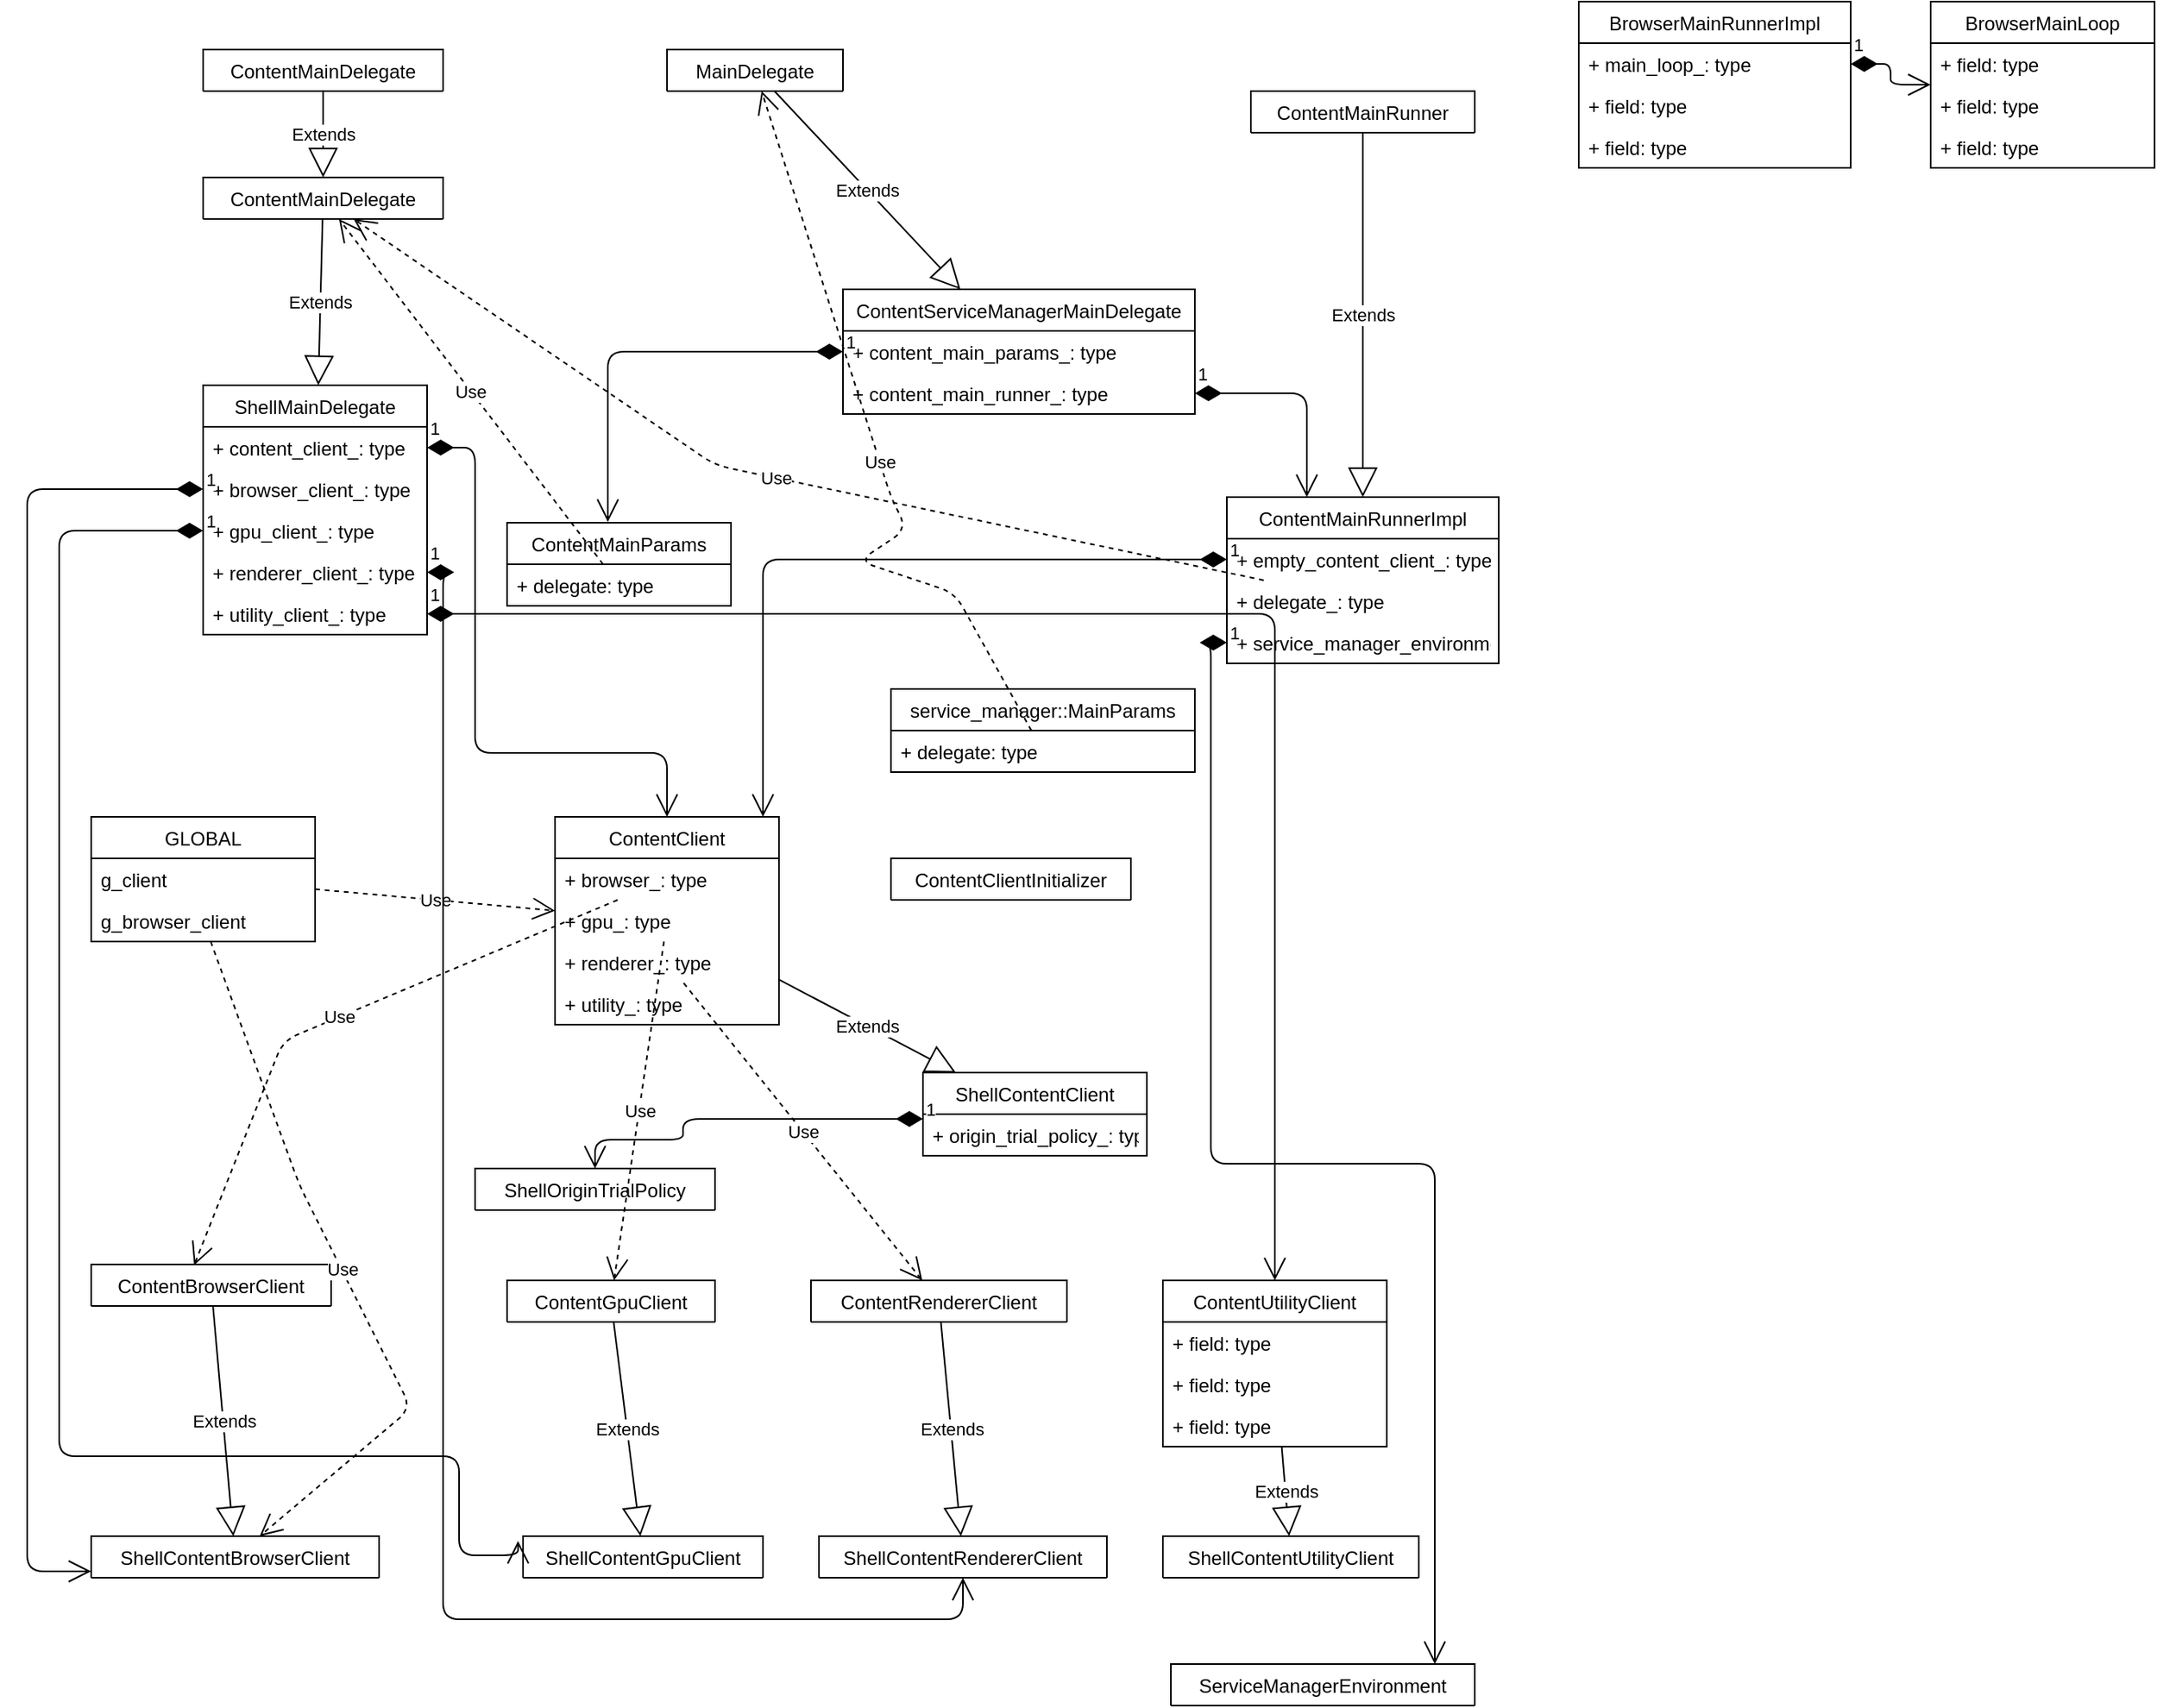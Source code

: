 <mxfile version="12.4.2" type="device" pages="1"><diagram id="yb6-rjvXr2OCw1s4o7pQ" name="Page-1"><mxGraphModel dx="1922" dy="922" grid="1" gridSize="10" guides="1" tooltips="1" connect="1" arrows="1" fold="1" page="1" pageScale="1" pageWidth="850" pageHeight="1100" math="0" shadow="0"><root><mxCell id="0"/><mxCell id="1" parent="0"/><mxCell id="ivxjMVcJkZJAWWNHjHma-1" value="ContentMainDelegate" style="swimlane;fontStyle=0;childLayout=stackLayout;horizontal=1;startSize=26;fillColor=none;horizontalStack=0;resizeParent=1;resizeParentMax=0;resizeLast=0;collapsible=1;marginBottom=0;" parent="1" vertex="1" collapsed="1"><mxGeometry x="20" y="70" width="150" height="26" as="geometry"><mxRectangle x="20" y="20" width="140" height="104" as="alternateBounds"/></mxGeometry></mxCell><mxCell id="ivxjMVcJkZJAWWNHjHma-2" value="+ field: type" style="text;strokeColor=none;fillColor=none;align=left;verticalAlign=top;spacingLeft=4;spacingRight=4;overflow=hidden;rotatable=0;points=[[0,0.5],[1,0.5]];portConstraint=eastwest;" parent="ivxjMVcJkZJAWWNHjHma-1" vertex="1"><mxGeometry y="26" width="150" height="26" as="geometry"/></mxCell><mxCell id="ivxjMVcJkZJAWWNHjHma-3" value="+ field: type" style="text;strokeColor=none;fillColor=none;align=left;verticalAlign=top;spacingLeft=4;spacingRight=4;overflow=hidden;rotatable=0;points=[[0,0.5],[1,0.5]];portConstraint=eastwest;" parent="ivxjMVcJkZJAWWNHjHma-1" vertex="1"><mxGeometry y="52" width="150" height="26" as="geometry"/></mxCell><mxCell id="ivxjMVcJkZJAWWNHjHma-4" value="+ field: type" style="text;strokeColor=none;fillColor=none;align=left;verticalAlign=top;spacingLeft=4;spacingRight=4;overflow=hidden;rotatable=0;points=[[0,0.5],[1,0.5]];portConstraint=eastwest;" parent="ivxjMVcJkZJAWWNHjHma-1" vertex="1"><mxGeometry y="78" width="150" height="26" as="geometry"/></mxCell><mxCell id="ivxjMVcJkZJAWWNHjHma-5" value="ContentMainDelegate" style="swimlane;fontStyle=0;childLayout=stackLayout;horizontal=1;startSize=26;fillColor=none;horizontalStack=0;resizeParent=1;resizeParentMax=0;resizeLast=0;collapsible=1;marginBottom=0;" parent="1" vertex="1" collapsed="1"><mxGeometry x="20" y="150" width="150" height="26" as="geometry"><mxRectangle x="20" y="150" width="140" height="104" as="alternateBounds"/></mxGeometry></mxCell><mxCell id="ivxjMVcJkZJAWWNHjHma-6" value="+ field: type" style="text;strokeColor=none;fillColor=none;align=left;verticalAlign=top;spacingLeft=4;spacingRight=4;overflow=hidden;rotatable=0;points=[[0,0.5],[1,0.5]];portConstraint=eastwest;" parent="ivxjMVcJkZJAWWNHjHma-5" vertex="1"><mxGeometry y="26" width="150" height="26" as="geometry"/></mxCell><mxCell id="ivxjMVcJkZJAWWNHjHma-7" value="+ field: type" style="text;strokeColor=none;fillColor=none;align=left;verticalAlign=top;spacingLeft=4;spacingRight=4;overflow=hidden;rotatable=0;points=[[0,0.5],[1,0.5]];portConstraint=eastwest;" parent="ivxjMVcJkZJAWWNHjHma-5" vertex="1"><mxGeometry y="52" width="150" height="26" as="geometry"/></mxCell><mxCell id="ivxjMVcJkZJAWWNHjHma-8" value="+ field: type" style="text;strokeColor=none;fillColor=none;align=left;verticalAlign=top;spacingLeft=4;spacingRight=4;overflow=hidden;rotatable=0;points=[[0,0.5],[1,0.5]];portConstraint=eastwest;" parent="ivxjMVcJkZJAWWNHjHma-5" vertex="1"><mxGeometry y="78" width="150" height="26" as="geometry"/></mxCell><mxCell id="ivxjMVcJkZJAWWNHjHma-9" value="ShellMainDelegate" style="swimlane;fontStyle=0;childLayout=stackLayout;horizontal=1;startSize=26;fillColor=none;horizontalStack=0;resizeParent=1;resizeParentMax=0;resizeLast=0;collapsible=1;marginBottom=0;" parent="1" vertex="1"><mxGeometry x="20" y="280" width="140" height="156" as="geometry"/></mxCell><mxCell id="ivxjMVcJkZJAWWNHjHma-10" value="+ content_client_: type" style="text;strokeColor=none;fillColor=none;align=left;verticalAlign=top;spacingLeft=4;spacingRight=4;overflow=hidden;rotatable=0;points=[[0,0.5],[1,0.5]];portConstraint=eastwest;" parent="ivxjMVcJkZJAWWNHjHma-9" vertex="1"><mxGeometry y="26" width="140" height="26" as="geometry"/></mxCell><mxCell id="ivxjMVcJkZJAWWNHjHma-11" value="+ browser_client_: type" style="text;strokeColor=none;fillColor=none;align=left;verticalAlign=top;spacingLeft=4;spacingRight=4;overflow=hidden;rotatable=0;points=[[0,0.5],[1,0.5]];portConstraint=eastwest;" parent="ivxjMVcJkZJAWWNHjHma-9" vertex="1"><mxGeometry y="52" width="140" height="26" as="geometry"/></mxCell><mxCell id="ivxjMVcJkZJAWWNHjHma-12" value="+ gpu_client_: type" style="text;strokeColor=none;fillColor=none;align=left;verticalAlign=top;spacingLeft=4;spacingRight=4;overflow=hidden;rotatable=0;points=[[0,0.5],[1,0.5]];portConstraint=eastwest;" parent="ivxjMVcJkZJAWWNHjHma-9" vertex="1"><mxGeometry y="78" width="140" height="26" as="geometry"/></mxCell><mxCell id="ivxjMVcJkZJAWWNHjHma-104" value="+ renderer_client_: type" style="text;strokeColor=none;fillColor=none;align=left;verticalAlign=top;spacingLeft=4;spacingRight=4;overflow=hidden;rotatable=0;points=[[0,0.5],[1,0.5]];portConstraint=eastwest;" parent="ivxjMVcJkZJAWWNHjHma-9" vertex="1"><mxGeometry y="104" width="140" height="26" as="geometry"/></mxCell><mxCell id="ivxjMVcJkZJAWWNHjHma-121" value="+ utility_client_: type" style="text;strokeColor=none;fillColor=none;align=left;verticalAlign=top;spacingLeft=4;spacingRight=4;overflow=hidden;rotatable=0;points=[[0,0.5],[1,0.5]];portConstraint=eastwest;" parent="ivxjMVcJkZJAWWNHjHma-9" vertex="1"><mxGeometry y="130" width="140" height="26" as="geometry"/></mxCell><mxCell id="ivxjMVcJkZJAWWNHjHma-13" value="Extends" style="endArrow=block;endSize=16;endFill=0;html=1;" parent="1" source="ivxjMVcJkZJAWWNHjHma-1" target="ivxjMVcJkZJAWWNHjHma-5" edge="1"><mxGeometry width="160" relative="1" as="geometry"><mxPoint x="20" y="410" as="sourcePoint"/><mxPoint x="180" y="410" as="targetPoint"/></mxGeometry></mxCell><mxCell id="ivxjMVcJkZJAWWNHjHma-14" value="Extends" style="endArrow=block;endSize=16;endFill=0;html=1;" parent="1" source="ivxjMVcJkZJAWWNHjHma-5" target="ivxjMVcJkZJAWWNHjHma-9" edge="1"><mxGeometry width="160" relative="1" as="geometry"><mxPoint x="100" y="134" as="sourcePoint"/><mxPoint x="100" y="160" as="targetPoint"/></mxGeometry></mxCell><mxCell id="ivxjMVcJkZJAWWNHjHma-15" value="ContentMainParams" style="swimlane;fontStyle=0;childLayout=stackLayout;horizontal=1;startSize=26;fillColor=none;horizontalStack=0;resizeParent=1;resizeParentMax=0;resizeLast=0;collapsible=1;marginBottom=0;" parent="1" vertex="1"><mxGeometry x="210" y="366" width="140" height="52" as="geometry"/></mxCell><mxCell id="ivxjMVcJkZJAWWNHjHma-16" value="+ delegate: type" style="text;strokeColor=none;fillColor=none;align=left;verticalAlign=top;spacingLeft=4;spacingRight=4;overflow=hidden;rotatable=0;points=[[0,0.5],[1,0.5]];portConstraint=eastwest;" parent="ivxjMVcJkZJAWWNHjHma-15" vertex="1"><mxGeometry y="26" width="140" height="26" as="geometry"/></mxCell><mxCell id="ivxjMVcJkZJAWWNHjHma-19" value="Use" style="endArrow=open;endSize=12;dashed=1;html=1;" parent="1" source="ivxjMVcJkZJAWWNHjHma-16" target="ivxjMVcJkZJAWWNHjHma-5" edge="1"><mxGeometry width="160" relative="1" as="geometry"><mxPoint x="20" y="410" as="sourcePoint"/><mxPoint x="180" y="410" as="targetPoint"/></mxGeometry></mxCell><mxCell id="ivxjMVcJkZJAWWNHjHma-20" value="MainDelegate" style="swimlane;fontStyle=0;childLayout=stackLayout;horizontal=1;startSize=26;fillColor=none;horizontalStack=0;resizeParent=1;resizeParentMax=0;resizeLast=0;collapsible=1;marginBottom=0;" parent="1" vertex="1" collapsed="1"><mxGeometry x="310" y="70" width="110" height="26" as="geometry"><mxRectangle x="300" y="20" width="140" height="104" as="alternateBounds"/></mxGeometry></mxCell><mxCell id="ivxjMVcJkZJAWWNHjHma-21" value="+ field: type" style="text;strokeColor=none;fillColor=none;align=left;verticalAlign=top;spacingLeft=4;spacingRight=4;overflow=hidden;rotatable=0;points=[[0,0.5],[1,0.5]];portConstraint=eastwest;" parent="ivxjMVcJkZJAWWNHjHma-20" vertex="1"><mxGeometry y="26" width="110" height="26" as="geometry"/></mxCell><mxCell id="ivxjMVcJkZJAWWNHjHma-22" value="+ field: type" style="text;strokeColor=none;fillColor=none;align=left;verticalAlign=top;spacingLeft=4;spacingRight=4;overflow=hidden;rotatable=0;points=[[0,0.5],[1,0.5]];portConstraint=eastwest;" parent="ivxjMVcJkZJAWWNHjHma-20" vertex="1"><mxGeometry y="52" width="110" height="26" as="geometry"/></mxCell><mxCell id="ivxjMVcJkZJAWWNHjHma-23" value="+ field: type" style="text;strokeColor=none;fillColor=none;align=left;verticalAlign=top;spacingLeft=4;spacingRight=4;overflow=hidden;rotatable=0;points=[[0,0.5],[1,0.5]];portConstraint=eastwest;" parent="ivxjMVcJkZJAWWNHjHma-20" vertex="1"><mxGeometry y="78" width="110" height="26" as="geometry"/></mxCell><mxCell id="ivxjMVcJkZJAWWNHjHma-24" value="ContentServiceManagerMainDelegate" style="swimlane;fontStyle=0;childLayout=stackLayout;horizontal=1;startSize=26;fillColor=none;horizontalStack=0;resizeParent=1;resizeParentMax=0;resizeLast=0;collapsible=1;marginBottom=0;" parent="1" vertex="1"><mxGeometry x="420" y="220" width="220" height="78" as="geometry"/></mxCell><mxCell id="ivxjMVcJkZJAWWNHjHma-25" value="+ content_main_params_: type" style="text;strokeColor=none;fillColor=none;align=left;verticalAlign=top;spacingLeft=4;spacingRight=4;overflow=hidden;rotatable=0;points=[[0,0.5],[1,0.5]];portConstraint=eastwest;" parent="ivxjMVcJkZJAWWNHjHma-24" vertex="1"><mxGeometry y="26" width="220" height="26" as="geometry"/></mxCell><mxCell id="ivxjMVcJkZJAWWNHjHma-26" value="+ content_main_runner_: type" style="text;strokeColor=none;fillColor=none;align=left;verticalAlign=top;spacingLeft=4;spacingRight=4;overflow=hidden;rotatable=0;points=[[0,0.5],[1,0.5]];portConstraint=eastwest;" parent="ivxjMVcJkZJAWWNHjHma-24" vertex="1"><mxGeometry y="52" width="220" height="26" as="geometry"/></mxCell><mxCell id="ivxjMVcJkZJAWWNHjHma-28" value="Extends" style="endArrow=block;endSize=16;endFill=0;html=1;" parent="1" source="ivxjMVcJkZJAWWNHjHma-20" target="ivxjMVcJkZJAWWNHjHma-24" edge="1"><mxGeometry width="160" relative="1" as="geometry"><mxPoint x="20" y="410" as="sourcePoint"/><mxPoint x="180" y="410" as="targetPoint"/></mxGeometry></mxCell><mxCell id="ivxjMVcJkZJAWWNHjHma-29" value="1" style="endArrow=open;html=1;endSize=12;startArrow=diamondThin;startSize=14;startFill=1;edgeStyle=orthogonalEdgeStyle;align=left;verticalAlign=bottom;entryX=0.45;entryY=-0.01;entryDx=0;entryDy=0;entryPerimeter=0;" parent="1" source="ivxjMVcJkZJAWWNHjHma-25" target="ivxjMVcJkZJAWWNHjHma-15" edge="1"><mxGeometry x="-1" y="3" relative="1" as="geometry"><mxPoint x="20" y="450" as="sourcePoint"/><mxPoint x="180" y="450" as="targetPoint"/></mxGeometry></mxCell><mxCell id="ivxjMVcJkZJAWWNHjHma-30" value="ContentMainRunner" style="swimlane;fontStyle=0;childLayout=stackLayout;horizontal=1;startSize=26;fillColor=none;horizontalStack=0;resizeParent=1;resizeParentMax=0;resizeLast=0;collapsible=1;marginBottom=0;" parent="1" vertex="1" collapsed="1"><mxGeometry x="675" y="96" width="140" height="26" as="geometry"><mxRectangle x="670" y="40" width="140" height="104" as="alternateBounds"/></mxGeometry></mxCell><mxCell id="ivxjMVcJkZJAWWNHjHma-31" value="+ field: type" style="text;strokeColor=none;fillColor=none;align=left;verticalAlign=top;spacingLeft=4;spacingRight=4;overflow=hidden;rotatable=0;points=[[0,0.5],[1,0.5]];portConstraint=eastwest;" parent="ivxjMVcJkZJAWWNHjHma-30" vertex="1"><mxGeometry y="26" width="140" height="26" as="geometry"/></mxCell><mxCell id="ivxjMVcJkZJAWWNHjHma-32" value="+ field: type" style="text;strokeColor=none;fillColor=none;align=left;verticalAlign=top;spacingLeft=4;spacingRight=4;overflow=hidden;rotatable=0;points=[[0,0.5],[1,0.5]];portConstraint=eastwest;" parent="ivxjMVcJkZJAWWNHjHma-30" vertex="1"><mxGeometry y="52" width="140" height="26" as="geometry"/></mxCell><mxCell id="ivxjMVcJkZJAWWNHjHma-33" value="+ field: type" style="text;strokeColor=none;fillColor=none;align=left;verticalAlign=top;spacingLeft=4;spacingRight=4;overflow=hidden;rotatable=0;points=[[0,0.5],[1,0.5]];portConstraint=eastwest;" parent="ivxjMVcJkZJAWWNHjHma-30" vertex="1"><mxGeometry y="78" width="140" height="26" as="geometry"/></mxCell><mxCell id="ivxjMVcJkZJAWWNHjHma-34" value="ContentMainRunnerImpl" style="swimlane;fontStyle=0;childLayout=stackLayout;horizontal=1;startSize=26;fillColor=none;horizontalStack=0;resizeParent=1;resizeParentMax=0;resizeLast=0;collapsible=1;marginBottom=0;" parent="1" vertex="1"><mxGeometry x="660" y="350" width="170" height="104" as="geometry"/></mxCell><mxCell id="ivxjMVcJkZJAWWNHjHma-35" value="+ empty_content_client_: type" style="text;strokeColor=none;fillColor=none;align=left;verticalAlign=top;spacingLeft=4;spacingRight=4;overflow=hidden;rotatable=0;points=[[0,0.5],[1,0.5]];portConstraint=eastwest;" parent="ivxjMVcJkZJAWWNHjHma-34" vertex="1"><mxGeometry y="26" width="170" height="26" as="geometry"/></mxCell><mxCell id="ivxjMVcJkZJAWWNHjHma-37" value="+ delegate_: type" style="text;strokeColor=none;fillColor=none;align=left;verticalAlign=top;spacingLeft=4;spacingRight=4;overflow=hidden;rotatable=0;points=[[0,0.5],[1,0.5]];portConstraint=eastwest;" parent="ivxjMVcJkZJAWWNHjHma-34" vertex="1"><mxGeometry y="52" width="170" height="26" as="geometry"/></mxCell><mxCell id="ivxjMVcJkZJAWWNHjHma-123" value="+ service_manager_environment_: type" style="text;strokeColor=none;fillColor=none;align=left;verticalAlign=top;spacingLeft=4;spacingRight=4;overflow=hidden;rotatable=0;points=[[0,0.5],[1,0.5]];portConstraint=eastwest;" parent="ivxjMVcJkZJAWWNHjHma-34" vertex="1"><mxGeometry y="78" width="170" height="26" as="geometry"/></mxCell><mxCell id="ivxjMVcJkZJAWWNHjHma-38" value="Extends" style="endArrow=block;endSize=16;endFill=0;html=1;" parent="1" source="ivxjMVcJkZJAWWNHjHma-30" target="ivxjMVcJkZJAWWNHjHma-34" edge="1"><mxGeometry width="160" relative="1" as="geometry"><mxPoint x="20" y="450" as="sourcePoint"/><mxPoint x="180" y="450" as="targetPoint"/></mxGeometry></mxCell><mxCell id="ivxjMVcJkZJAWWNHjHma-39" value="ContentClient" style="swimlane;fontStyle=0;childLayout=stackLayout;horizontal=1;startSize=26;fillColor=none;horizontalStack=0;resizeParent=1;resizeParentMax=0;resizeLast=0;collapsible=1;marginBottom=0;" parent="1" vertex="1"><mxGeometry x="240" y="550" width="140" height="130" as="geometry"/></mxCell><mxCell id="ivxjMVcJkZJAWWNHjHma-40" value="+ browser_: type" style="text;strokeColor=none;fillColor=none;align=left;verticalAlign=top;spacingLeft=4;spacingRight=4;overflow=hidden;rotatable=0;points=[[0,0.5],[1,0.5]];portConstraint=eastwest;" parent="ivxjMVcJkZJAWWNHjHma-39" vertex="1"><mxGeometry y="26" width="140" height="26" as="geometry"/></mxCell><mxCell id="ivxjMVcJkZJAWWNHjHma-41" value="+ gpu_: type" style="text;strokeColor=none;fillColor=none;align=left;verticalAlign=top;spacingLeft=4;spacingRight=4;overflow=hidden;rotatable=0;points=[[0,0.5],[1,0.5]];portConstraint=eastwest;" parent="ivxjMVcJkZJAWWNHjHma-39" vertex="1"><mxGeometry y="52" width="140" height="26" as="geometry"/></mxCell><mxCell id="ivxjMVcJkZJAWWNHjHma-42" value="+ renderer_: type" style="text;strokeColor=none;fillColor=none;align=left;verticalAlign=top;spacingLeft=4;spacingRight=4;overflow=hidden;rotatable=0;points=[[0,0.5],[1,0.5]];portConstraint=eastwest;" parent="ivxjMVcJkZJAWWNHjHma-39" vertex="1"><mxGeometry y="78" width="140" height="26" as="geometry"/></mxCell><mxCell id="ivxjMVcJkZJAWWNHjHma-111" value="+ utility_: type" style="text;strokeColor=none;fillColor=none;align=left;verticalAlign=top;spacingLeft=4;spacingRight=4;overflow=hidden;rotatable=0;points=[[0,0.5],[1,0.5]];portConstraint=eastwest;" parent="ivxjMVcJkZJAWWNHjHma-39" vertex="1"><mxGeometry y="104" width="140" height="26" as="geometry"/></mxCell><mxCell id="ivxjMVcJkZJAWWNHjHma-43" value="1" style="endArrow=open;html=1;endSize=12;startArrow=diamondThin;startSize=14;startFill=1;edgeStyle=orthogonalEdgeStyle;align=left;verticalAlign=bottom;" parent="1" source="ivxjMVcJkZJAWWNHjHma-35" target="ivxjMVcJkZJAWWNHjHma-39" edge="1"><mxGeometry x="-1" y="3" relative="1" as="geometry"><mxPoint x="430" y="269" as="sourcePoint"/><mxPoint x="323" y="329" as="targetPoint"/><Array as="points"><mxPoint x="370" y="389"/></Array></mxGeometry></mxCell><mxCell id="ivxjMVcJkZJAWWNHjHma-44" value="1" style="endArrow=open;html=1;endSize=12;startArrow=diamondThin;startSize=14;startFill=1;edgeStyle=orthogonalEdgeStyle;align=left;verticalAlign=bottom;" parent="1" source="ivxjMVcJkZJAWWNHjHma-26" target="ivxjMVcJkZJAWWNHjHma-34" edge="1"><mxGeometry x="-1" y="3" relative="1" as="geometry"><mxPoint x="840" y="399" as="sourcePoint"/><mxPoint x="540" y="470" as="targetPoint"/><Array as="points"><mxPoint x="710" y="285"/></Array></mxGeometry></mxCell><mxCell id="ivxjMVcJkZJAWWNHjHma-45" value="service_manager::MainParams" style="swimlane;fontStyle=0;childLayout=stackLayout;horizontal=1;startSize=26;fillColor=none;horizontalStack=0;resizeParent=1;resizeParentMax=0;resizeLast=0;collapsible=1;marginBottom=0;" parent="1" vertex="1"><mxGeometry x="450" y="470" width="190" height="52" as="geometry"/></mxCell><mxCell id="ivxjMVcJkZJAWWNHjHma-46" value="+ delegate: type" style="text;strokeColor=none;fillColor=none;align=left;verticalAlign=top;spacingLeft=4;spacingRight=4;overflow=hidden;rotatable=0;points=[[0,0.5],[1,0.5]];portConstraint=eastwest;" parent="ivxjMVcJkZJAWWNHjHma-45" vertex="1"><mxGeometry y="26" width="190" height="26" as="geometry"/></mxCell><mxCell id="ivxjMVcJkZJAWWNHjHma-49" value="Use" style="endArrow=open;endSize=12;dashed=1;html=1;" parent="1" source="ivxjMVcJkZJAWWNHjHma-46" target="ivxjMVcJkZJAWWNHjHma-20" edge="1"><mxGeometry width="160" relative="1" as="geometry"><mxPoint x="50" y="570" as="sourcePoint"/><mxPoint x="210" y="570" as="targetPoint"/><Array as="points"><mxPoint x="490" y="410"/><mxPoint x="430" y="390"/><mxPoint x="460" y="370"/><mxPoint x="450" y="350"/></Array></mxGeometry></mxCell><mxCell id="ivxjMVcJkZJAWWNHjHma-50" value="Use" style="endArrow=open;endSize=12;dashed=1;html=1;" parent="1" source="ivxjMVcJkZJAWWNHjHma-37" target="ivxjMVcJkZJAWWNHjHma-5" edge="1"><mxGeometry width="160" relative="1" as="geometry"><mxPoint x="316.833" y="398" as="sourcePoint"/><mxPoint x="187.67" y="260" as="targetPoint"/><Array as="points"><mxPoint x="340" y="330"/></Array></mxGeometry></mxCell><mxCell id="ivxjMVcJkZJAWWNHjHma-51" value="ShellContentClient" style="swimlane;fontStyle=0;childLayout=stackLayout;horizontal=1;startSize=26;fillColor=none;horizontalStack=0;resizeParent=1;resizeParentMax=0;resizeLast=0;collapsible=1;marginBottom=0;" parent="1" vertex="1"><mxGeometry x="470" y="710" width="140" height="52" as="geometry"/></mxCell><mxCell id="ivxjMVcJkZJAWWNHjHma-52" value="+ origin_trial_policy_: type" style="text;strokeColor=none;fillColor=none;align=left;verticalAlign=top;spacingLeft=4;spacingRight=4;overflow=hidden;rotatable=0;points=[[0,0.5],[1,0.5]];portConstraint=eastwest;" parent="ivxjMVcJkZJAWWNHjHma-51" vertex="1"><mxGeometry y="26" width="140" height="26" as="geometry"/></mxCell><mxCell id="ivxjMVcJkZJAWWNHjHma-55" value="Extends" style="endArrow=block;endSize=16;endFill=0;html=1;" parent="1" source="ivxjMVcJkZJAWWNHjHma-39" target="ivxjMVcJkZJAWWNHjHma-51" edge="1"><mxGeometry width="160" relative="1" as="geometry"><mxPoint x="421.6" y="134" as="sourcePoint"/><mxPoint x="498.4" y="230" as="targetPoint"/></mxGeometry></mxCell><mxCell id="ivxjMVcJkZJAWWNHjHma-56" value="1" style="endArrow=open;html=1;endSize=12;startArrow=diamondThin;startSize=14;startFill=1;edgeStyle=orthogonalEdgeStyle;align=left;verticalAlign=bottom;" parent="1" source="ivxjMVcJkZJAWWNHjHma-10" target="ivxjMVcJkZJAWWNHjHma-39" edge="1"><mxGeometry x="-1" y="3" relative="1" as="geometry"><mxPoint x="430" y="269" as="sourcePoint"/><mxPoint x="283" y="375" as="targetPoint"/><Array as="points"><mxPoint x="190" y="319"/><mxPoint x="190" y="510"/><mxPoint x="310" y="510"/></Array></mxGeometry></mxCell><mxCell id="ivxjMVcJkZJAWWNHjHma-57" value="ShellOriginTrialPolicy" style="swimlane;fontStyle=0;childLayout=stackLayout;horizontal=1;startSize=26;fillColor=none;horizontalStack=0;resizeParent=1;resizeParentMax=0;resizeLast=0;collapsible=1;marginBottom=0;" parent="1" vertex="1" collapsed="1"><mxGeometry x="190" y="770" width="150" height="26" as="geometry"><mxRectangle x="110" y="700" width="140" height="104" as="alternateBounds"/></mxGeometry></mxCell><mxCell id="ivxjMVcJkZJAWWNHjHma-58" value="+ field: type" style="text;strokeColor=none;fillColor=none;align=left;verticalAlign=top;spacingLeft=4;spacingRight=4;overflow=hidden;rotatable=0;points=[[0,0.5],[1,0.5]];portConstraint=eastwest;" parent="ivxjMVcJkZJAWWNHjHma-57" vertex="1"><mxGeometry y="26" width="150" height="26" as="geometry"/></mxCell><mxCell id="ivxjMVcJkZJAWWNHjHma-59" value="+ field: type" style="text;strokeColor=none;fillColor=none;align=left;verticalAlign=top;spacingLeft=4;spacingRight=4;overflow=hidden;rotatable=0;points=[[0,0.5],[1,0.5]];portConstraint=eastwest;" parent="ivxjMVcJkZJAWWNHjHma-57" vertex="1"><mxGeometry y="52" width="150" height="26" as="geometry"/></mxCell><mxCell id="ivxjMVcJkZJAWWNHjHma-60" value="+ field: type" style="text;strokeColor=none;fillColor=none;align=left;verticalAlign=top;spacingLeft=4;spacingRight=4;overflow=hidden;rotatable=0;points=[[0,0.5],[1,0.5]];portConstraint=eastwest;" parent="ivxjMVcJkZJAWWNHjHma-57" vertex="1"><mxGeometry y="78" width="150" height="26" as="geometry"/></mxCell><mxCell id="ivxjMVcJkZJAWWNHjHma-61" value="1" style="endArrow=open;html=1;endSize=12;startArrow=diamondThin;startSize=14;startFill=1;edgeStyle=orthogonalEdgeStyle;align=left;verticalAlign=bottom;" parent="1" source="ivxjMVcJkZJAWWNHjHma-52" target="ivxjMVcJkZJAWWNHjHma-57" edge="1"><mxGeometry x="-1" y="3" relative="1" as="geometry"><mxPoint x="170" y="329" as="sourcePoint"/><mxPoint x="320" y="580" as="targetPoint"/><Array as="points"><mxPoint x="320" y="739"/><mxPoint x="320" y="752"/></Array></mxGeometry></mxCell><mxCell id="ivxjMVcJkZJAWWNHjHma-63" value="GLOBAL" style="swimlane;fontStyle=0;childLayout=stackLayout;horizontal=1;startSize=26;fillColor=none;horizontalStack=0;resizeParent=1;resizeParentMax=0;resizeLast=0;collapsible=1;marginBottom=0;" parent="1" vertex="1"><mxGeometry x="-50" y="550" width="140" height="78" as="geometry"/></mxCell><mxCell id="ivxjMVcJkZJAWWNHjHma-64" value="g_client" style="text;strokeColor=none;fillColor=none;align=left;verticalAlign=top;spacingLeft=4;spacingRight=4;overflow=hidden;rotatable=0;points=[[0,0.5],[1,0.5]];portConstraint=eastwest;" parent="ivxjMVcJkZJAWWNHjHma-63" vertex="1"><mxGeometry y="26" width="140" height="26" as="geometry"/></mxCell><mxCell id="ivxjMVcJkZJAWWNHjHma-65" value="g_browser_client" style="text;strokeColor=none;fillColor=none;align=left;verticalAlign=top;spacingLeft=4;spacingRight=4;overflow=hidden;rotatable=0;points=[[0,0.5],[1,0.5]];portConstraint=eastwest;" parent="ivxjMVcJkZJAWWNHjHma-63" vertex="1"><mxGeometry y="52" width="140" height="26" as="geometry"/></mxCell><mxCell id="ivxjMVcJkZJAWWNHjHma-67" value="Use" style="endArrow=open;endSize=12;dashed=1;html=1;" parent="1" source="ivxjMVcJkZJAWWNHjHma-64" target="ivxjMVcJkZJAWWNHjHma-39" edge="1"><mxGeometry width="160" relative="1" as="geometry"><mxPoint x="-50" y="830" as="sourcePoint"/><mxPoint x="110" y="830" as="targetPoint"/></mxGeometry></mxCell><mxCell id="ivxjMVcJkZJAWWNHjHma-68" value="ContentClientInitializer" style="swimlane;fontStyle=0;childLayout=stackLayout;horizontal=1;startSize=26;fillColor=none;horizontalStack=0;resizeParent=1;resizeParentMax=0;resizeLast=0;collapsible=1;marginBottom=0;" parent="1" vertex="1" collapsed="1"><mxGeometry x="450" y="576" width="150" height="26" as="geometry"><mxRectangle x="500" y="590" width="140" height="104" as="alternateBounds"/></mxGeometry></mxCell><mxCell id="ivxjMVcJkZJAWWNHjHma-69" value="+ field: type" style="text;strokeColor=none;fillColor=none;align=left;verticalAlign=top;spacingLeft=4;spacingRight=4;overflow=hidden;rotatable=0;points=[[0,0.5],[1,0.5]];portConstraint=eastwest;" parent="ivxjMVcJkZJAWWNHjHma-68" vertex="1"><mxGeometry y="26" width="150" height="26" as="geometry"/></mxCell><mxCell id="ivxjMVcJkZJAWWNHjHma-70" value="+ field: type" style="text;strokeColor=none;fillColor=none;align=left;verticalAlign=top;spacingLeft=4;spacingRight=4;overflow=hidden;rotatable=0;points=[[0,0.5],[1,0.5]];portConstraint=eastwest;" parent="ivxjMVcJkZJAWWNHjHma-68" vertex="1"><mxGeometry y="52" width="150" height="26" as="geometry"/></mxCell><mxCell id="ivxjMVcJkZJAWWNHjHma-71" value="+ field: type" style="text;strokeColor=none;fillColor=none;align=left;verticalAlign=top;spacingLeft=4;spacingRight=4;overflow=hidden;rotatable=0;points=[[0,0.5],[1,0.5]];portConstraint=eastwest;" parent="ivxjMVcJkZJAWWNHjHma-68" vertex="1"><mxGeometry y="78" width="150" height="26" as="geometry"/></mxCell><mxCell id="ivxjMVcJkZJAWWNHjHma-72" value="ContentBrowserClient" style="swimlane;fontStyle=0;childLayout=stackLayout;horizontal=1;startSize=26;fillColor=none;horizontalStack=0;resizeParent=1;resizeParentMax=0;resizeLast=0;collapsible=1;marginBottom=0;" parent="1" vertex="1" collapsed="1"><mxGeometry x="-50" y="830" width="150" height="26" as="geometry"><mxRectangle x="-50" y="830" width="140" height="104" as="alternateBounds"/></mxGeometry></mxCell><mxCell id="ivxjMVcJkZJAWWNHjHma-73" value="+ field: type" style="text;strokeColor=none;fillColor=none;align=left;verticalAlign=top;spacingLeft=4;spacingRight=4;overflow=hidden;rotatable=0;points=[[0,0.5],[1,0.5]];portConstraint=eastwest;" parent="ivxjMVcJkZJAWWNHjHma-72" vertex="1"><mxGeometry y="26" width="150" height="26" as="geometry"/></mxCell><mxCell id="ivxjMVcJkZJAWWNHjHma-74" value="+ field: type" style="text;strokeColor=none;fillColor=none;align=left;verticalAlign=top;spacingLeft=4;spacingRight=4;overflow=hidden;rotatable=0;points=[[0,0.5],[1,0.5]];portConstraint=eastwest;" parent="ivxjMVcJkZJAWWNHjHma-72" vertex="1"><mxGeometry y="52" width="150" height="26" as="geometry"/></mxCell><mxCell id="ivxjMVcJkZJAWWNHjHma-75" value="+ field: type" style="text;strokeColor=none;fillColor=none;align=left;verticalAlign=top;spacingLeft=4;spacingRight=4;overflow=hidden;rotatable=0;points=[[0,0.5],[1,0.5]];portConstraint=eastwest;" parent="ivxjMVcJkZJAWWNHjHma-72" vertex="1"><mxGeometry y="78" width="150" height="26" as="geometry"/></mxCell><mxCell id="ivxjMVcJkZJAWWNHjHma-76" value="Use" style="endArrow=open;endSize=12;dashed=1;html=1;entryX=0.429;entryY=0.019;entryDx=0;entryDy=0;entryPerimeter=0;" parent="1" source="ivxjMVcJkZJAWWNHjHma-40" target="ivxjMVcJkZJAWWNHjHma-72" edge="1"><mxGeometry width="160" relative="1" as="geometry"><mxPoint x="100" y="606.966" as="sourcePoint"/><mxPoint x="250" y="624.034" as="targetPoint"/><Array as="points"><mxPoint x="70" y="690"/></Array></mxGeometry></mxCell><mxCell id="ivxjMVcJkZJAWWNHjHma-77" value="ShellContentBrowserClient" style="swimlane;fontStyle=0;childLayout=stackLayout;horizontal=1;startSize=26;fillColor=none;horizontalStack=0;resizeParent=1;resizeParentMax=0;resizeLast=0;collapsible=1;marginBottom=0;" parent="1" vertex="1" collapsed="1"><mxGeometry x="-50" y="1000" width="180" height="26" as="geometry"><mxRectangle x="-50" y="1000" width="160" height="104" as="alternateBounds"/></mxGeometry></mxCell><mxCell id="ivxjMVcJkZJAWWNHjHma-78" value="+ field: type" style="text;strokeColor=none;fillColor=none;align=left;verticalAlign=top;spacingLeft=4;spacingRight=4;overflow=hidden;rotatable=0;points=[[0,0.5],[1,0.5]];portConstraint=eastwest;" parent="ivxjMVcJkZJAWWNHjHma-77" vertex="1"><mxGeometry y="26" width="180" height="26" as="geometry"/></mxCell><mxCell id="ivxjMVcJkZJAWWNHjHma-79" value="+ field: type" style="text;strokeColor=none;fillColor=none;align=left;verticalAlign=top;spacingLeft=4;spacingRight=4;overflow=hidden;rotatable=0;points=[[0,0.5],[1,0.5]];portConstraint=eastwest;" parent="ivxjMVcJkZJAWWNHjHma-77" vertex="1"><mxGeometry y="52" width="180" height="26" as="geometry"/></mxCell><mxCell id="ivxjMVcJkZJAWWNHjHma-80" value="+ field: type" style="text;strokeColor=none;fillColor=none;align=left;verticalAlign=top;spacingLeft=4;spacingRight=4;overflow=hidden;rotatable=0;points=[[0,0.5],[1,0.5]];portConstraint=eastwest;" parent="ivxjMVcJkZJAWWNHjHma-77" vertex="1"><mxGeometry y="78" width="180" height="26" as="geometry"/></mxCell><mxCell id="ivxjMVcJkZJAWWNHjHma-81" value="Extends" style="endArrow=block;endSize=16;endFill=0;html=1;" parent="1" source="ivxjMVcJkZJAWWNHjHma-72" target="ivxjMVcJkZJAWWNHjHma-77" edge="1"><mxGeometry width="160" relative="1" as="geometry"><mxPoint x="-50" y="1090" as="sourcePoint"/><mxPoint x="110" y="1090" as="targetPoint"/></mxGeometry></mxCell><mxCell id="ivxjMVcJkZJAWWNHjHma-82" value="1" style="endArrow=open;html=1;endSize=12;startArrow=diamondThin;startSize=14;startFill=1;edgeStyle=orthogonalEdgeStyle;align=left;verticalAlign=bottom;" parent="1" source="ivxjMVcJkZJAWWNHjHma-11" target="ivxjMVcJkZJAWWNHjHma-77" edge="1"><mxGeometry x="-1" y="3" relative="1" as="geometry"><mxPoint x="-50" y="1130" as="sourcePoint"/><mxPoint x="110" y="1130" as="targetPoint"/><Array as="points"><mxPoint x="-90" y="345"/><mxPoint x="-90" y="1022"/></Array></mxGeometry></mxCell><mxCell id="ivxjMVcJkZJAWWNHjHma-83" value="Use" style="endArrow=open;endSize=12;dashed=1;html=1;" parent="1" source="ivxjMVcJkZJAWWNHjHma-65" target="ivxjMVcJkZJAWWNHjHma-77" edge="1"><mxGeometry width="160" relative="1" as="geometry"><mxPoint x="100" y="606.966" as="sourcePoint"/><mxPoint x="250" y="624.034" as="targetPoint"/><Array as="points"><mxPoint x="80" y="780"/><mxPoint x="150" y="920"/></Array></mxGeometry></mxCell><mxCell id="ivxjMVcJkZJAWWNHjHma-84" value="ContentGpuClient" style="swimlane;fontStyle=0;childLayout=stackLayout;horizontal=1;startSize=26;fillColor=none;horizontalStack=0;resizeParent=1;resizeParentMax=0;resizeLast=0;collapsible=1;marginBottom=0;" parent="1" vertex="1" collapsed="1"><mxGeometry x="210" y="840" width="130" height="26" as="geometry"><mxRectangle x="210" y="840" width="140" height="104" as="alternateBounds"/></mxGeometry></mxCell><mxCell id="ivxjMVcJkZJAWWNHjHma-85" value="+ field: type" style="text;strokeColor=none;fillColor=none;align=left;verticalAlign=top;spacingLeft=4;spacingRight=4;overflow=hidden;rotatable=0;points=[[0,0.5],[1,0.5]];portConstraint=eastwest;" parent="ivxjMVcJkZJAWWNHjHma-84" vertex="1"><mxGeometry y="26" width="130" height="26" as="geometry"/></mxCell><mxCell id="ivxjMVcJkZJAWWNHjHma-86" value="+ field: type" style="text;strokeColor=none;fillColor=none;align=left;verticalAlign=top;spacingLeft=4;spacingRight=4;overflow=hidden;rotatable=0;points=[[0,0.5],[1,0.5]];portConstraint=eastwest;" parent="ivxjMVcJkZJAWWNHjHma-84" vertex="1"><mxGeometry y="52" width="130" height="26" as="geometry"/></mxCell><mxCell id="ivxjMVcJkZJAWWNHjHma-87" value="+ field: type" style="text;strokeColor=none;fillColor=none;align=left;verticalAlign=top;spacingLeft=4;spacingRight=4;overflow=hidden;rotatable=0;points=[[0,0.5],[1,0.5]];portConstraint=eastwest;" parent="ivxjMVcJkZJAWWNHjHma-84" vertex="1"><mxGeometry y="78" width="130" height="26" as="geometry"/></mxCell><mxCell id="ivxjMVcJkZJAWWNHjHma-88" value="Use" style="endArrow=open;endSize=12;dashed=1;html=1;" parent="1" source="ivxjMVcJkZJAWWNHjHma-41" target="ivxjMVcJkZJAWWNHjHma-84" edge="1"><mxGeometry width="160" relative="1" as="geometry"><mxPoint x="281.481" y="632" as="sourcePoint"/><mxPoint x="20.06" y="841.976" as="targetPoint"/><Array as="points"/></mxGeometry></mxCell><mxCell id="ivxjMVcJkZJAWWNHjHma-89" value="ShellContentGpuClient" style="swimlane;fontStyle=0;childLayout=stackLayout;horizontal=1;startSize=26;fillColor=none;horizontalStack=0;resizeParent=1;resizeParentMax=0;resizeLast=0;collapsible=1;marginBottom=0;" parent="1" vertex="1" collapsed="1"><mxGeometry x="220" y="1000" width="150" height="26" as="geometry"><mxRectangle x="220" y="1000" width="140" height="104" as="alternateBounds"/></mxGeometry></mxCell><mxCell id="ivxjMVcJkZJAWWNHjHma-90" value="+ field: type" style="text;strokeColor=none;fillColor=none;align=left;verticalAlign=top;spacingLeft=4;spacingRight=4;overflow=hidden;rotatable=0;points=[[0,0.5],[1,0.5]];portConstraint=eastwest;" parent="ivxjMVcJkZJAWWNHjHma-89" vertex="1"><mxGeometry y="26" width="150" height="26" as="geometry"/></mxCell><mxCell id="ivxjMVcJkZJAWWNHjHma-91" value="+ field: type" style="text;strokeColor=none;fillColor=none;align=left;verticalAlign=top;spacingLeft=4;spacingRight=4;overflow=hidden;rotatable=0;points=[[0,0.5],[1,0.5]];portConstraint=eastwest;" parent="ivxjMVcJkZJAWWNHjHma-89" vertex="1"><mxGeometry y="52" width="150" height="26" as="geometry"/></mxCell><mxCell id="ivxjMVcJkZJAWWNHjHma-92" value="+ field: type" style="text;strokeColor=none;fillColor=none;align=left;verticalAlign=top;spacingLeft=4;spacingRight=4;overflow=hidden;rotatable=0;points=[[0,0.5],[1,0.5]];portConstraint=eastwest;" parent="ivxjMVcJkZJAWWNHjHma-89" vertex="1"><mxGeometry y="78" width="150" height="26" as="geometry"/></mxCell><mxCell id="ivxjMVcJkZJAWWNHjHma-93" value="Extends" style="endArrow=block;endSize=16;endFill=0;html=1;" parent="1" source="ivxjMVcJkZJAWWNHjHma-84" target="ivxjMVcJkZJAWWNHjHma-89" edge="1"><mxGeometry width="160" relative="1" as="geometry"><mxPoint x="33.059" y="944" as="sourcePoint"/><mxPoint x="36.941" y="1010" as="targetPoint"/></mxGeometry></mxCell><mxCell id="ivxjMVcJkZJAWWNHjHma-94" value="1" style="endArrow=open;html=1;endSize=12;startArrow=diamondThin;startSize=14;startFill=1;edgeStyle=orthogonalEdgeStyle;align=left;verticalAlign=bottom;entryX=-0.021;entryY=0.115;entryDx=0;entryDy=0;entryPerimeter=0;" parent="1" source="ivxjMVcJkZJAWWNHjHma-12" target="ivxjMVcJkZJAWWNHjHma-89" edge="1"><mxGeometry x="-1" y="3" relative="1" as="geometry"><mxPoint x="-110" y="1130" as="sourcePoint"/><mxPoint x="50" y="1130" as="targetPoint"/><Array as="points"><mxPoint x="-70" y="371"/><mxPoint x="-70" y="950"/><mxPoint x="180" y="950"/><mxPoint x="180" y="1012"/></Array></mxGeometry></mxCell><mxCell id="ivxjMVcJkZJAWWNHjHma-99" value="ContentRendererClient" style="swimlane;fontStyle=0;childLayout=stackLayout;horizontal=1;startSize=26;fillColor=none;horizontalStack=0;resizeParent=1;resizeParentMax=0;resizeLast=0;collapsible=1;marginBottom=0;" parent="1" vertex="1" collapsed="1"><mxGeometry x="400" y="840" width="160" height="26" as="geometry"><mxRectangle x="400" y="840" width="140" height="104" as="alternateBounds"/></mxGeometry></mxCell><mxCell id="ivxjMVcJkZJAWWNHjHma-100" value="+ field: type" style="text;strokeColor=none;fillColor=none;align=left;verticalAlign=top;spacingLeft=4;spacingRight=4;overflow=hidden;rotatable=0;points=[[0,0.5],[1,0.5]];portConstraint=eastwest;" parent="ivxjMVcJkZJAWWNHjHma-99" vertex="1"><mxGeometry y="26" width="160" height="26" as="geometry"/></mxCell><mxCell id="ivxjMVcJkZJAWWNHjHma-101" value="+ field: type" style="text;strokeColor=none;fillColor=none;align=left;verticalAlign=top;spacingLeft=4;spacingRight=4;overflow=hidden;rotatable=0;points=[[0,0.5],[1,0.5]];portConstraint=eastwest;" parent="ivxjMVcJkZJAWWNHjHma-99" vertex="1"><mxGeometry y="52" width="160" height="26" as="geometry"/></mxCell><mxCell id="ivxjMVcJkZJAWWNHjHma-102" value="+ field: type" style="text;strokeColor=none;fillColor=none;align=left;verticalAlign=top;spacingLeft=4;spacingRight=4;overflow=hidden;rotatable=0;points=[[0,0.5],[1,0.5]];portConstraint=eastwest;" parent="ivxjMVcJkZJAWWNHjHma-99" vertex="1"><mxGeometry y="78" width="160" height="26" as="geometry"/></mxCell><mxCell id="ivxjMVcJkZJAWWNHjHma-103" value="Use" style="endArrow=open;endSize=12;dashed=1;html=1;" parent="1" source="ivxjMVcJkZJAWWNHjHma-42" target="ivxjMVcJkZJAWWNHjHma-99" edge="1"><mxGeometry width="160" relative="1" as="geometry"><mxPoint x="318.482" y="658" as="sourcePoint"/><mxPoint x="296.07" y="850" as="targetPoint"/><Array as="points"/></mxGeometry></mxCell><mxCell id="ivxjMVcJkZJAWWNHjHma-105" value="ShellContentRendererClient" style="swimlane;fontStyle=0;childLayout=stackLayout;horizontal=1;startSize=26;fillColor=none;horizontalStack=0;resizeParent=1;resizeParentMax=0;resizeLast=0;collapsible=1;marginBottom=0;" parent="1" vertex="1" collapsed="1"><mxGeometry x="405" y="1000" width="180" height="26" as="geometry"><mxRectangle x="405" y="1000" width="165" height="104" as="alternateBounds"/></mxGeometry></mxCell><mxCell id="ivxjMVcJkZJAWWNHjHma-106" value="+ field: type" style="text;strokeColor=none;fillColor=none;align=left;verticalAlign=top;spacingLeft=4;spacingRight=4;overflow=hidden;rotatable=0;points=[[0,0.5],[1,0.5]];portConstraint=eastwest;" parent="ivxjMVcJkZJAWWNHjHma-105" vertex="1"><mxGeometry y="26" width="180" height="26" as="geometry"/></mxCell><mxCell id="ivxjMVcJkZJAWWNHjHma-107" value="+ field: type" style="text;strokeColor=none;fillColor=none;align=left;verticalAlign=top;spacingLeft=4;spacingRight=4;overflow=hidden;rotatable=0;points=[[0,0.5],[1,0.5]];portConstraint=eastwest;" parent="ivxjMVcJkZJAWWNHjHma-105" vertex="1"><mxGeometry y="52" width="180" height="26" as="geometry"/></mxCell><mxCell id="ivxjMVcJkZJAWWNHjHma-108" value="+ field: type" style="text;strokeColor=none;fillColor=none;align=left;verticalAlign=top;spacingLeft=4;spacingRight=4;overflow=hidden;rotatable=0;points=[[0,0.5],[1,0.5]];portConstraint=eastwest;" parent="ivxjMVcJkZJAWWNHjHma-105" vertex="1"><mxGeometry y="78" width="180" height="26" as="geometry"/></mxCell><mxCell id="ivxjMVcJkZJAWWNHjHma-109" value="Extends" style="endArrow=block;endSize=16;endFill=0;html=1;" parent="1" source="ivxjMVcJkZJAWWNHjHma-99" target="ivxjMVcJkZJAWWNHjHma-105" edge="1"><mxGeometry width="160" relative="1" as="geometry"><mxPoint x="293.25" y="954" as="sourcePoint"/><mxPoint x="296.75" y="1010" as="targetPoint"/></mxGeometry></mxCell><mxCell id="ivxjMVcJkZJAWWNHjHma-110" value="1" style="endArrow=open;html=1;endSize=12;startArrow=diamondThin;startSize=14;startFill=1;edgeStyle=orthogonalEdgeStyle;align=left;verticalAlign=bottom;" parent="1" source="ivxjMVcJkZJAWWNHjHma-104" target="ivxjMVcJkZJAWWNHjHma-105" edge="1"><mxGeometry x="-1" y="3" relative="1" as="geometry"><mxPoint x="-110" y="1130" as="sourcePoint"/><mxPoint x="50" y="1130" as="targetPoint"/><Array as="points"><mxPoint x="170" y="397"/><mxPoint x="170" y="1052"/></Array></mxGeometry></mxCell><mxCell id="ivxjMVcJkZJAWWNHjHma-112" value="ContentUtilityClient" style="swimlane;fontStyle=0;childLayout=stackLayout;horizontal=1;startSize=26;fillColor=none;horizontalStack=0;resizeParent=1;resizeParentMax=0;resizeLast=0;collapsible=1;marginBottom=0;" parent="1" vertex="1"><mxGeometry x="620" y="840" width="140" height="104" as="geometry"/></mxCell><mxCell id="ivxjMVcJkZJAWWNHjHma-113" value="+ field: type" style="text;strokeColor=none;fillColor=none;align=left;verticalAlign=top;spacingLeft=4;spacingRight=4;overflow=hidden;rotatable=0;points=[[0,0.5],[1,0.5]];portConstraint=eastwest;" parent="ivxjMVcJkZJAWWNHjHma-112" vertex="1"><mxGeometry y="26" width="140" height="26" as="geometry"/></mxCell><mxCell id="ivxjMVcJkZJAWWNHjHma-114" value="+ field: type" style="text;strokeColor=none;fillColor=none;align=left;verticalAlign=top;spacingLeft=4;spacingRight=4;overflow=hidden;rotatable=0;points=[[0,0.5],[1,0.5]];portConstraint=eastwest;" parent="ivxjMVcJkZJAWWNHjHma-112" vertex="1"><mxGeometry y="52" width="140" height="26" as="geometry"/></mxCell><mxCell id="ivxjMVcJkZJAWWNHjHma-115" value="+ field: type" style="text;strokeColor=none;fillColor=none;align=left;verticalAlign=top;spacingLeft=4;spacingRight=4;overflow=hidden;rotatable=0;points=[[0,0.5],[1,0.5]];portConstraint=eastwest;" parent="ivxjMVcJkZJAWWNHjHma-112" vertex="1"><mxGeometry y="78" width="140" height="26" as="geometry"/></mxCell><mxCell id="ivxjMVcJkZJAWWNHjHma-116" value="ShellContentUtilityClient" style="swimlane;fontStyle=0;childLayout=stackLayout;horizontal=1;startSize=26;fillColor=none;horizontalStack=0;resizeParent=1;resizeParentMax=0;resizeLast=0;collapsible=1;marginBottom=0;" parent="1" vertex="1" collapsed="1"><mxGeometry x="620" y="1000" width="160" height="26" as="geometry"><mxRectangle x="620" y="1000" width="140" height="104" as="alternateBounds"/></mxGeometry></mxCell><mxCell id="ivxjMVcJkZJAWWNHjHma-117" value="+ field: type" style="text;strokeColor=none;fillColor=none;align=left;verticalAlign=top;spacingLeft=4;spacingRight=4;overflow=hidden;rotatable=0;points=[[0,0.5],[1,0.5]];portConstraint=eastwest;" parent="ivxjMVcJkZJAWWNHjHma-116" vertex="1"><mxGeometry y="26" width="160" height="26" as="geometry"/></mxCell><mxCell id="ivxjMVcJkZJAWWNHjHma-118" value="+ field: type" style="text;strokeColor=none;fillColor=none;align=left;verticalAlign=top;spacingLeft=4;spacingRight=4;overflow=hidden;rotatable=0;points=[[0,0.5],[1,0.5]];portConstraint=eastwest;" parent="ivxjMVcJkZJAWWNHjHma-116" vertex="1"><mxGeometry y="52" width="160" height="26" as="geometry"/></mxCell><mxCell id="ivxjMVcJkZJAWWNHjHma-119" value="+ field: type" style="text;strokeColor=none;fillColor=none;align=left;verticalAlign=top;spacingLeft=4;spacingRight=4;overflow=hidden;rotatable=0;points=[[0,0.5],[1,0.5]];portConstraint=eastwest;" parent="ivxjMVcJkZJAWWNHjHma-116" vertex="1"><mxGeometry y="78" width="160" height="26" as="geometry"/></mxCell><mxCell id="ivxjMVcJkZJAWWNHjHma-120" value="Extends" style="endArrow=block;endSize=16;endFill=0;html=1;" parent="1" source="ivxjMVcJkZJAWWNHjHma-112" target="ivxjMVcJkZJAWWNHjHma-116" edge="1"><mxGeometry width="160" relative="1" as="geometry"><mxPoint x="485.688" y="954" as="sourcePoint"/><mxPoint x="491.812" y="1010" as="targetPoint"/></mxGeometry></mxCell><mxCell id="ivxjMVcJkZJAWWNHjHma-122" value="1" style="endArrow=open;html=1;endSize=12;startArrow=diamondThin;startSize=14;startFill=1;edgeStyle=orthogonalEdgeStyle;align=left;verticalAlign=bottom;" parent="1" source="ivxjMVcJkZJAWWNHjHma-121" target="ivxjMVcJkZJAWWNHjHma-112" edge="1"><mxGeometry x="-1" y="3" relative="1" as="geometry"><mxPoint x="-110" y="1130" as="sourcePoint"/><mxPoint x="50" y="1130" as="targetPoint"/></mxGeometry></mxCell><mxCell id="ivxjMVcJkZJAWWNHjHma-124" value="ServiceManagerEnvironment" style="swimlane;fontStyle=0;childLayout=stackLayout;horizontal=1;startSize=26;fillColor=none;horizontalStack=0;resizeParent=1;resizeParentMax=0;resizeLast=0;collapsible=1;marginBottom=0;" parent="1" vertex="1" collapsed="1"><mxGeometry x="625" y="1080" width="190" height="26" as="geometry"><mxRectangle x="690" y="1120" width="190" height="104" as="alternateBounds"/></mxGeometry></mxCell><mxCell id="ivxjMVcJkZJAWWNHjHma-125" value="+ field: type" style="text;strokeColor=none;fillColor=none;align=left;verticalAlign=top;spacingLeft=4;spacingRight=4;overflow=hidden;rotatable=0;points=[[0,0.5],[1,0.5]];portConstraint=eastwest;" parent="ivxjMVcJkZJAWWNHjHma-124" vertex="1"><mxGeometry y="26" width="190" height="26" as="geometry"/></mxCell><mxCell id="ivxjMVcJkZJAWWNHjHma-126" value="+ field: type" style="text;strokeColor=none;fillColor=none;align=left;verticalAlign=top;spacingLeft=4;spacingRight=4;overflow=hidden;rotatable=0;points=[[0,0.5],[1,0.5]];portConstraint=eastwest;" parent="ivxjMVcJkZJAWWNHjHma-124" vertex="1"><mxGeometry y="52" width="190" height="26" as="geometry"/></mxCell><mxCell id="ivxjMVcJkZJAWWNHjHma-127" value="+ field: type" style="text;strokeColor=none;fillColor=none;align=left;verticalAlign=top;spacingLeft=4;spacingRight=4;overflow=hidden;rotatable=0;points=[[0,0.5],[1,0.5]];portConstraint=eastwest;" parent="ivxjMVcJkZJAWWNHjHma-124" vertex="1"><mxGeometry y="78" width="190" height="26" as="geometry"/></mxCell><mxCell id="ivxjMVcJkZJAWWNHjHma-128" value="1" style="endArrow=open;html=1;endSize=12;startArrow=diamondThin;startSize=14;startFill=1;edgeStyle=orthogonalEdgeStyle;align=left;verticalAlign=bottom;" parent="1" source="ivxjMVcJkZJAWWNHjHma-123" target="ivxjMVcJkZJAWWNHjHma-124" edge="1"><mxGeometry x="-1" y="3" relative="1" as="geometry"><mxPoint x="40" y="1250" as="sourcePoint"/><mxPoint x="200" y="1250" as="targetPoint"/><Array as="points"><mxPoint x="650" y="441"/><mxPoint x="650" y="767"/><mxPoint x="790" y="767"/></Array></mxGeometry></mxCell><mxCell id="zj2OfHnBmmjkowPW8q_T-1" value="BrowserMainRunnerImpl" style="swimlane;fontStyle=0;childLayout=stackLayout;horizontal=1;startSize=26;fillColor=none;horizontalStack=0;resizeParent=1;resizeParentMax=0;resizeLast=0;collapsible=1;marginBottom=0;" parent="1" vertex="1"><mxGeometry x="880" y="40" width="170" height="104" as="geometry"/></mxCell><mxCell id="zj2OfHnBmmjkowPW8q_T-2" value="+ main_loop_: type" style="text;strokeColor=none;fillColor=none;align=left;verticalAlign=top;spacingLeft=4;spacingRight=4;overflow=hidden;rotatable=0;points=[[0,0.5],[1,0.5]];portConstraint=eastwest;" parent="zj2OfHnBmmjkowPW8q_T-1" vertex="1"><mxGeometry y="26" width="170" height="26" as="geometry"/></mxCell><mxCell id="zj2OfHnBmmjkowPW8q_T-3" value="+ field: type" style="text;strokeColor=none;fillColor=none;align=left;verticalAlign=top;spacingLeft=4;spacingRight=4;overflow=hidden;rotatable=0;points=[[0,0.5],[1,0.5]];portConstraint=eastwest;" parent="zj2OfHnBmmjkowPW8q_T-1" vertex="1"><mxGeometry y="52" width="170" height="26" as="geometry"/></mxCell><mxCell id="zj2OfHnBmmjkowPW8q_T-4" value="+ field: type" style="text;strokeColor=none;fillColor=none;align=left;verticalAlign=top;spacingLeft=4;spacingRight=4;overflow=hidden;rotatable=0;points=[[0,0.5],[1,0.5]];portConstraint=eastwest;" parent="zj2OfHnBmmjkowPW8q_T-1" vertex="1"><mxGeometry y="78" width="170" height="26" as="geometry"/></mxCell><mxCell id="zj2OfHnBmmjkowPW8q_T-5" value="BrowserMainLoop" style="swimlane;fontStyle=0;childLayout=stackLayout;horizontal=1;startSize=26;fillColor=none;horizontalStack=0;resizeParent=1;resizeParentMax=0;resizeLast=0;collapsible=1;marginBottom=0;" parent="1" vertex="1"><mxGeometry x="1100" y="40" width="140" height="104" as="geometry"/></mxCell><mxCell id="zj2OfHnBmmjkowPW8q_T-6" value="+ field: type" style="text;strokeColor=none;fillColor=none;align=left;verticalAlign=top;spacingLeft=4;spacingRight=4;overflow=hidden;rotatable=0;points=[[0,0.5],[1,0.5]];portConstraint=eastwest;" parent="zj2OfHnBmmjkowPW8q_T-5" vertex="1"><mxGeometry y="26" width="140" height="26" as="geometry"/></mxCell><mxCell id="zj2OfHnBmmjkowPW8q_T-7" value="+ field: type" style="text;strokeColor=none;fillColor=none;align=left;verticalAlign=top;spacingLeft=4;spacingRight=4;overflow=hidden;rotatable=0;points=[[0,0.5],[1,0.5]];portConstraint=eastwest;" parent="zj2OfHnBmmjkowPW8q_T-5" vertex="1"><mxGeometry y="52" width="140" height="26" as="geometry"/></mxCell><mxCell id="zj2OfHnBmmjkowPW8q_T-8" value="+ field: type" style="text;strokeColor=none;fillColor=none;align=left;verticalAlign=top;spacingLeft=4;spacingRight=4;overflow=hidden;rotatable=0;points=[[0,0.5],[1,0.5]];portConstraint=eastwest;" parent="zj2OfHnBmmjkowPW8q_T-5" vertex="1"><mxGeometry y="78" width="140" height="26" as="geometry"/></mxCell><mxCell id="zj2OfHnBmmjkowPW8q_T-9" value="1" style="endArrow=open;html=1;endSize=12;startArrow=diamondThin;startSize=14;startFill=1;edgeStyle=orthogonalEdgeStyle;align=left;verticalAlign=bottom;" parent="1" source="zj2OfHnBmmjkowPW8q_T-2" target="zj2OfHnBmmjkowPW8q_T-5" edge="1"><mxGeometry x="-1" y="3" relative="1" as="geometry"><mxPoint x="1030" y="190" as="sourcePoint"/><mxPoint x="1190" y="190" as="targetPoint"/></mxGeometry></mxCell></root></mxGraphModel></diagram></mxfile>